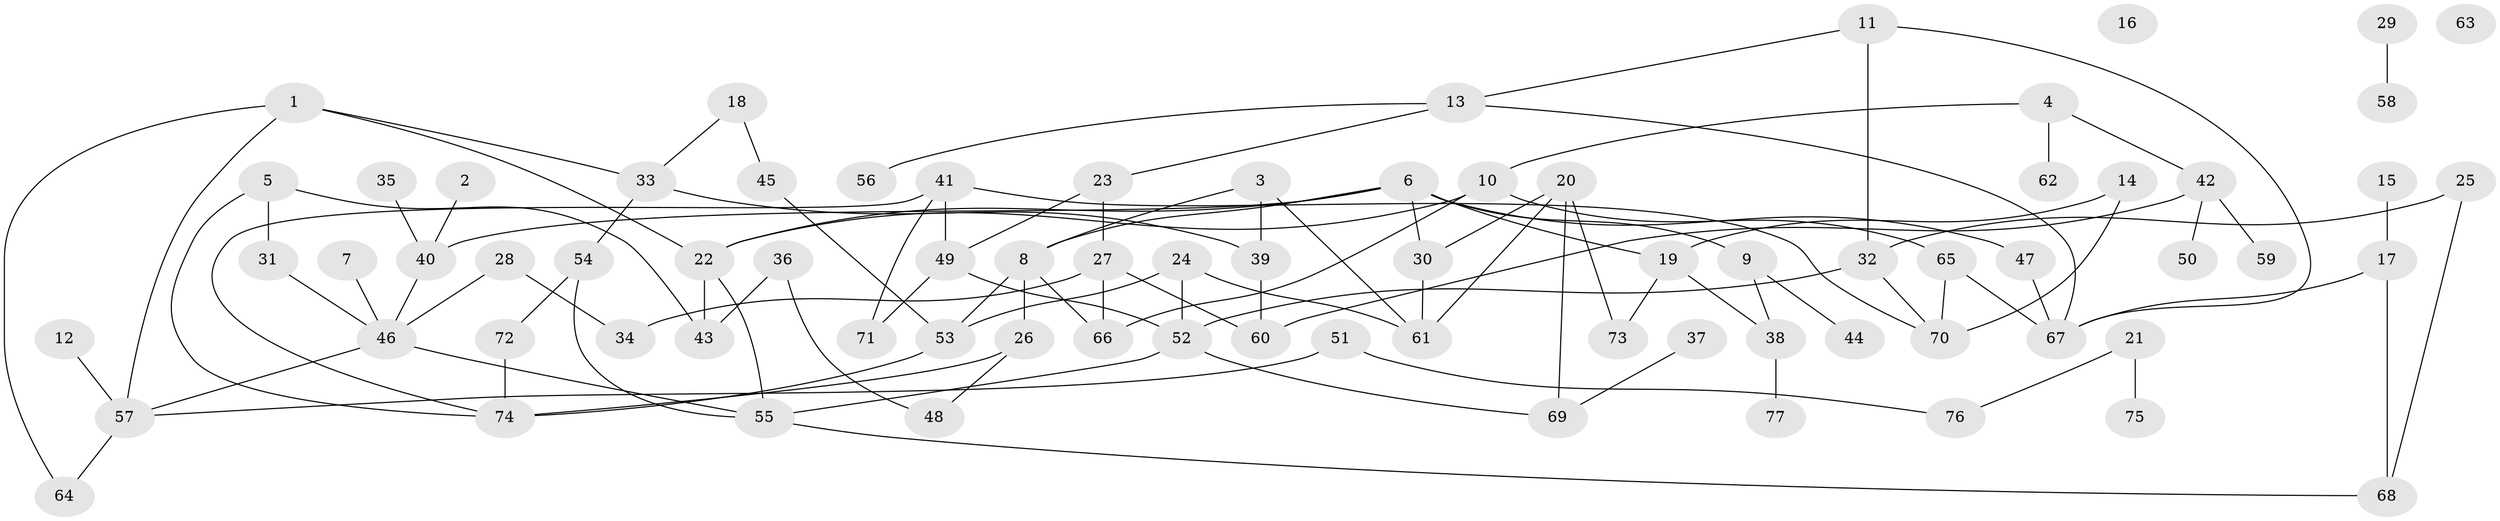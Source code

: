 // coarse degree distribution, {1: 0.19607843137254902, 3: 0.23529411764705882, 7: 0.0392156862745098, 4: 0.19607843137254902, 2: 0.17647058823529413, 5: 0.11764705882352941, 6: 0.0196078431372549, 8: 0.0196078431372549}
// Generated by graph-tools (version 1.1) at 2025/35/03/04/25 23:35:48]
// undirected, 77 vertices, 107 edges
graph export_dot {
  node [color=gray90,style=filled];
  1;
  2;
  3;
  4;
  5;
  6;
  7;
  8;
  9;
  10;
  11;
  12;
  13;
  14;
  15;
  16;
  17;
  18;
  19;
  20;
  21;
  22;
  23;
  24;
  25;
  26;
  27;
  28;
  29;
  30;
  31;
  32;
  33;
  34;
  35;
  36;
  37;
  38;
  39;
  40;
  41;
  42;
  43;
  44;
  45;
  46;
  47;
  48;
  49;
  50;
  51;
  52;
  53;
  54;
  55;
  56;
  57;
  58;
  59;
  60;
  61;
  62;
  63;
  64;
  65;
  66;
  67;
  68;
  69;
  70;
  71;
  72;
  73;
  74;
  75;
  76;
  77;
  1 -- 22;
  1 -- 33;
  1 -- 57;
  1 -- 64;
  2 -- 40;
  3 -- 8;
  3 -- 39;
  3 -- 61;
  4 -- 10;
  4 -- 42;
  4 -- 62;
  5 -- 31;
  5 -- 43;
  5 -- 74;
  6 -- 8;
  6 -- 9;
  6 -- 19;
  6 -- 22;
  6 -- 30;
  6 -- 40;
  6 -- 47;
  7 -- 46;
  8 -- 26;
  8 -- 53;
  8 -- 66;
  9 -- 38;
  9 -- 44;
  10 -- 22;
  10 -- 65;
  10 -- 66;
  11 -- 13;
  11 -- 32;
  11 -- 67;
  12 -- 57;
  13 -- 23;
  13 -- 56;
  13 -- 67;
  14 -- 19;
  14 -- 70;
  15 -- 17;
  17 -- 67;
  17 -- 68;
  18 -- 33;
  18 -- 45;
  19 -- 38;
  19 -- 73;
  20 -- 30;
  20 -- 61;
  20 -- 69;
  20 -- 73;
  21 -- 75;
  21 -- 76;
  22 -- 43;
  22 -- 55;
  23 -- 27;
  23 -- 49;
  24 -- 52;
  24 -- 53;
  24 -- 61;
  25 -- 32;
  25 -- 68;
  26 -- 48;
  26 -- 74;
  27 -- 34;
  27 -- 60;
  27 -- 66;
  28 -- 34;
  28 -- 46;
  29 -- 58;
  30 -- 61;
  31 -- 46;
  32 -- 52;
  32 -- 70;
  33 -- 39;
  33 -- 54;
  35 -- 40;
  36 -- 43;
  36 -- 48;
  37 -- 69;
  38 -- 77;
  39 -- 60;
  40 -- 46;
  41 -- 49;
  41 -- 70;
  41 -- 71;
  41 -- 74;
  42 -- 50;
  42 -- 59;
  42 -- 60;
  45 -- 53;
  46 -- 55;
  46 -- 57;
  47 -- 67;
  49 -- 52;
  49 -- 71;
  51 -- 57;
  51 -- 76;
  52 -- 55;
  52 -- 69;
  53 -- 74;
  54 -- 55;
  54 -- 72;
  55 -- 68;
  57 -- 64;
  65 -- 67;
  65 -- 70;
  72 -- 74;
}
